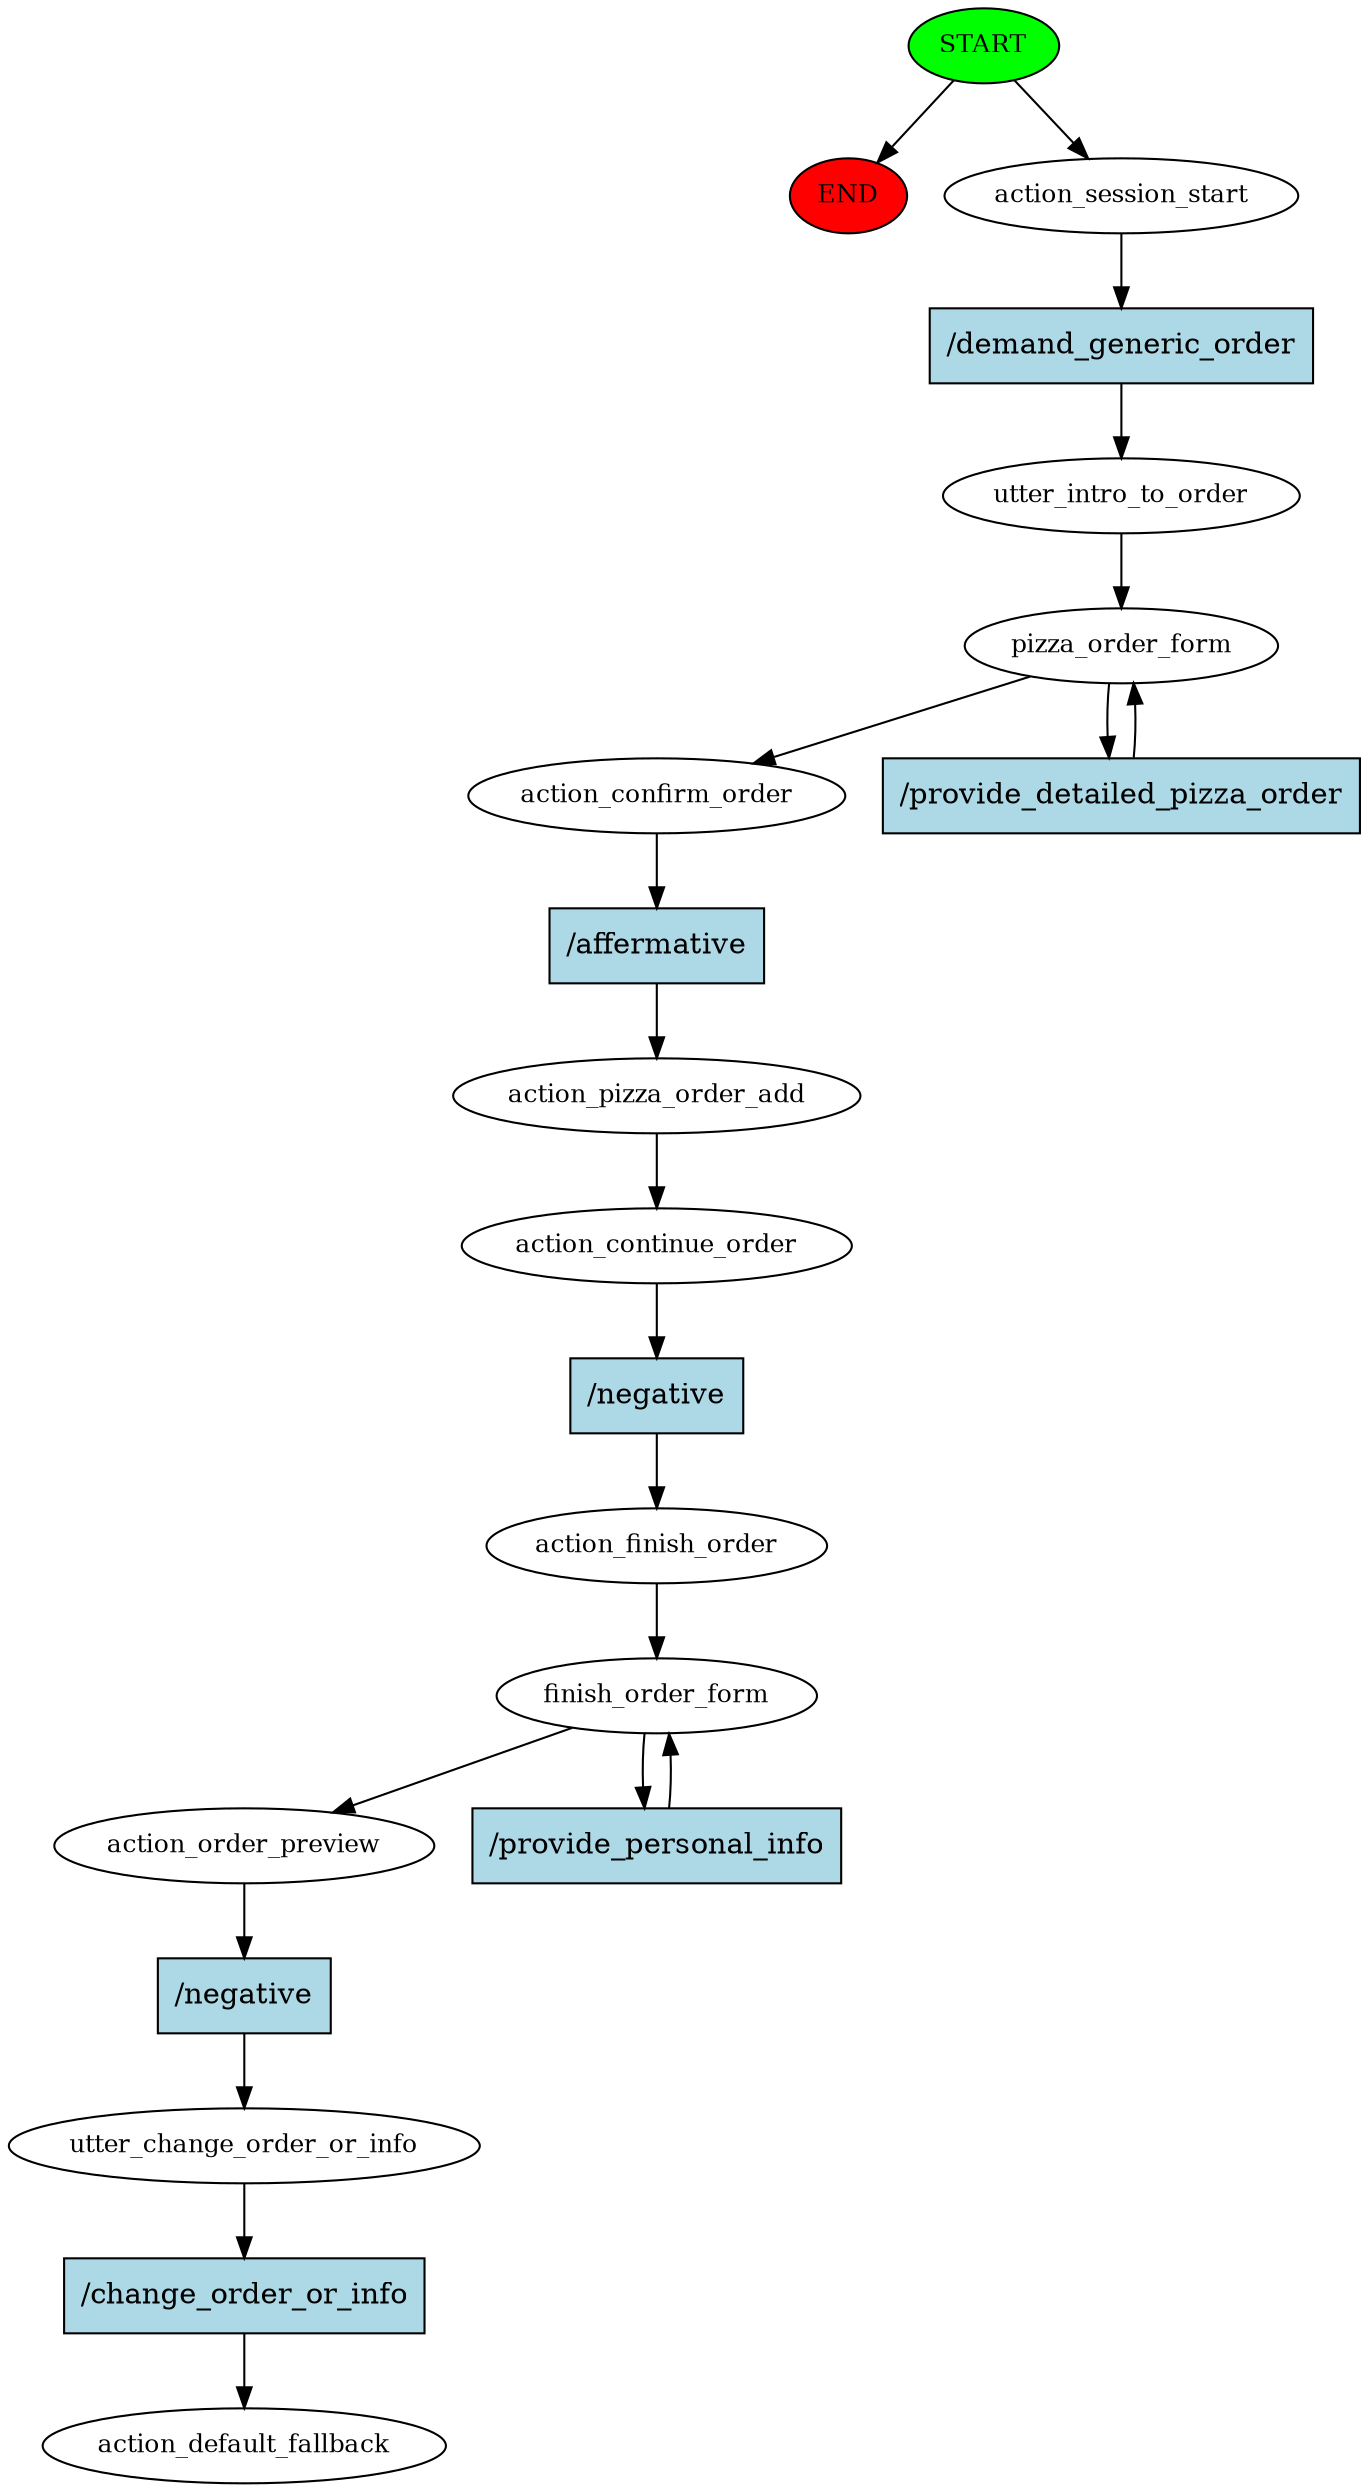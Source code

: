 digraph  {
0 [class="start active", fillcolor=green, fontsize=12, label=START, style=filled];
"-1" [class=end, fillcolor=red, fontsize=12, label=END, style=filled];
1 [class=active, fontsize=12, label=action_session_start];
2 [class=active, fontsize=12, label=utter_intro_to_order];
3 [class=active, fontsize=12, label=pizza_order_form];
6 [class=active, fontsize=12, label=action_confirm_order];
7 [class=active, fontsize=12, label=action_pizza_order_add];
8 [class=active, fontsize=12, label=action_continue_order];
9 [class=active, fontsize=12, label=action_finish_order];
10 [class=active, fontsize=12, label=finish_order_form];
13 [class=active, fontsize=12, label=action_order_preview];
14 [class=active, fontsize=12, label=utter_change_order_or_info];
15 [class="dashed active", fontsize=12, label=action_default_fallback];
16 [class="intent active", fillcolor=lightblue, label="/demand_generic_order", shape=rect, style=filled];
17 [class="intent active", fillcolor=lightblue, label="/provide_detailed_pizza_order", shape=rect, style=filled];
18 [class="intent active", fillcolor=lightblue, label="/affermative", shape=rect, style=filled];
19 [class="intent active", fillcolor=lightblue, label="/negative", shape=rect, style=filled];
20 [class="intent active", fillcolor=lightblue, label="/provide_personal_info", shape=rect, style=filled];
21 [class="intent active", fillcolor=lightblue, label="/negative", shape=rect, style=filled];
22 [class="intent active", fillcolor=lightblue, label="/change_order_or_info", shape=rect, style=filled];
0 -> "-1"  [class="", key=NONE, label=""];
0 -> 1  [class=active, key=NONE, label=""];
1 -> 16  [class=active, key=0];
2 -> 3  [class=active, key=NONE, label=""];
3 -> 6  [class=active, key=NONE, label=""];
3 -> 17  [class=active, key=0];
6 -> 18  [class=active, key=0];
7 -> 8  [class=active, key=NONE, label=""];
8 -> 19  [class=active, key=0];
9 -> 10  [class=active, key=NONE, label=""];
10 -> 13  [class=active, key=NONE, label=""];
10 -> 20  [class=active, key=0];
13 -> 21  [class=active, key=0];
14 -> 22  [class=active, key=0];
16 -> 2  [class=active, key=0];
17 -> 3  [class=active, key=0];
18 -> 7  [class=active, key=0];
19 -> 9  [class=active, key=0];
20 -> 10  [class=active, key=0];
21 -> 14  [class=active, key=0];
22 -> 15  [class=active, key=0];
}
